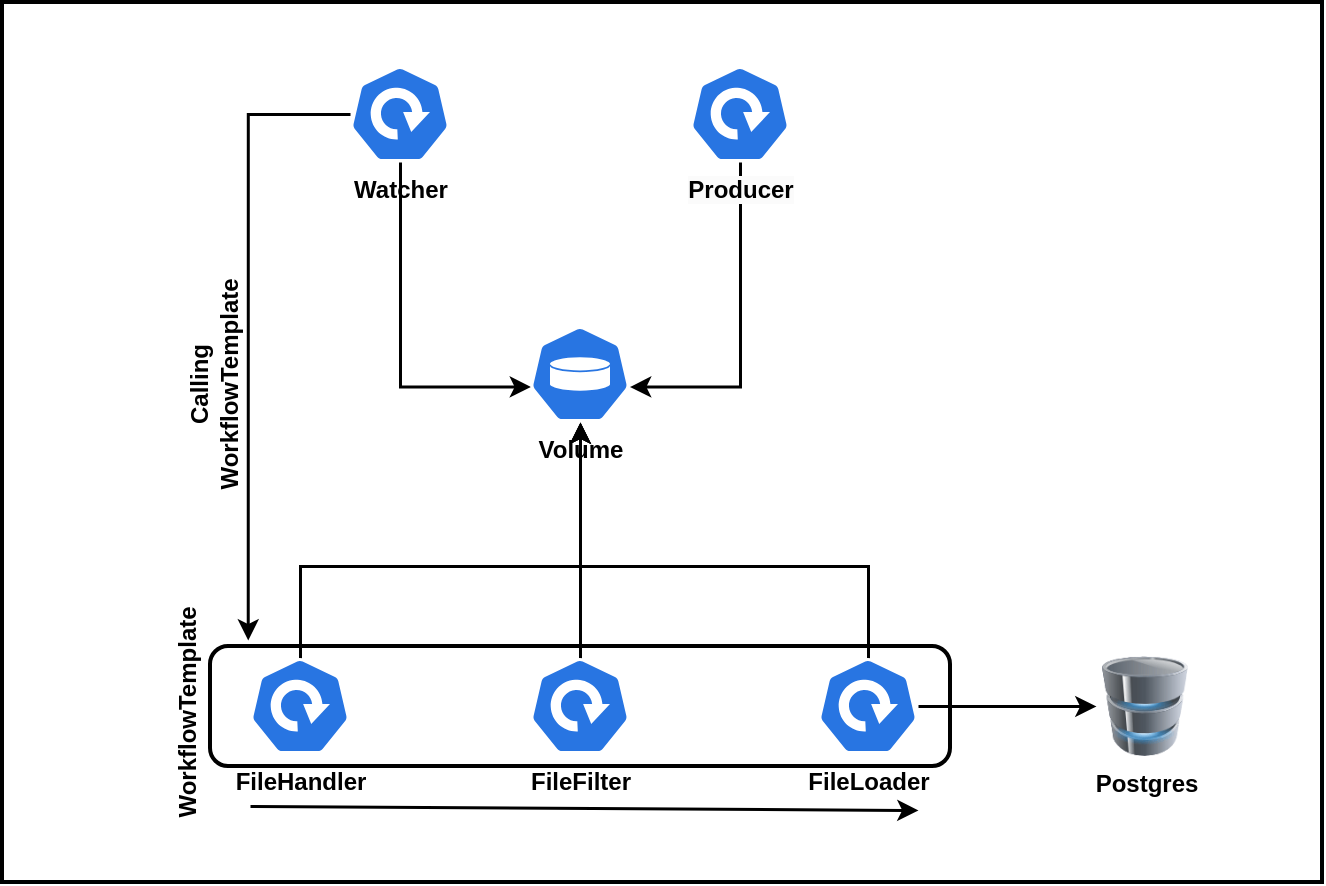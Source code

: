 <mxfile version="20.7.4" type="device"><diagram id="erA5z5Qy8g1M1Cbpg5ol" name="Page-1"><mxGraphModel dx="1845" dy="1329" grid="1" gridSize="10" guides="1" tooltips="1" connect="1" arrows="1" fold="1" page="1" pageScale="1" pageWidth="827" pageHeight="1169" math="0" shadow="0"><root><mxCell id="0"/><mxCell id="1" parent="0"/><mxCell id="UXNcPwsICG15KdRZEL2E-26" value="" style="rounded=0;whiteSpace=wrap;html=1;strokeWidth=2;fontStyle=1" vertex="1" parent="1"><mxGeometry x="-124" y="88" width="660" height="440" as="geometry"/></mxCell><mxCell id="UXNcPwsICG15KdRZEL2E-27" value="" style="rounded=1;whiteSpace=wrap;html=1;strokeWidth=2;fontStyle=1" vertex="1" parent="1"><mxGeometry x="-20" y="410" width="370" height="60" as="geometry"/></mxCell><mxCell id="UXNcPwsICG15KdRZEL2E-4" style="edgeStyle=orthogonalEdgeStyle;rounded=0;orthogonalLoop=1;jettySize=auto;html=1;entryX=0.005;entryY=0.63;entryDx=0;entryDy=0;entryPerimeter=0;strokeWidth=1.5;fontStyle=1" edge="1" parent="1" source="UXNcPwsICG15KdRZEL2E-1" target="UXNcPwsICG15KdRZEL2E-2"><mxGeometry relative="1" as="geometry"><Array as="points"><mxPoint x="75" y="280"/></Array></mxGeometry></mxCell><mxCell id="UXNcPwsICG15KdRZEL2E-32" style="edgeStyle=orthogonalEdgeStyle;rounded=0;orthogonalLoop=1;jettySize=auto;html=1;entryX=0.051;entryY=-0.05;entryDx=0;entryDy=0;entryPerimeter=0;strokeWidth=1.5;" edge="1" parent="1" source="UXNcPwsICG15KdRZEL2E-1" target="UXNcPwsICG15KdRZEL2E-27"><mxGeometry relative="1" as="geometry"><Array as="points"><mxPoint x="-1" y="144"/></Array></mxGeometry></mxCell><mxCell id="UXNcPwsICG15KdRZEL2E-1" value="Watcher" style="sketch=0;html=1;dashed=0;whitespace=wrap;fillColor=#2875E2;strokeColor=#ffffff;points=[[0.005,0.63,0],[0.1,0.2,0],[0.9,0.2,0],[0.5,0,0],[0.995,0.63,0],[0.72,0.99,0],[0.5,1,0],[0.28,0.99,0]];verticalLabelPosition=bottom;align=center;verticalAlign=top;shape=mxgraph.kubernetes.icon;prIcon=deploy;fontStyle=1" vertex="1" parent="1"><mxGeometry x="50" y="120" width="50" height="48" as="geometry"/></mxCell><mxCell id="UXNcPwsICG15KdRZEL2E-2" value="&lt;span&gt;Volume&lt;br&gt;&lt;/span&gt;" style="sketch=0;html=1;dashed=0;whitespace=wrap;fillColor=#2875E2;strokeColor=#ffffff;points=[[0.005,0.63,0],[0.1,0.2,0],[0.9,0.2,0],[0.5,0,0],[0.995,0.63,0],[0.72,0.99,0],[0.5,1,0],[0.28,0.99,0]];verticalLabelPosition=bottom;align=center;verticalAlign=top;shape=mxgraph.kubernetes.icon;prIcon=vol;fontStyle=1" vertex="1" parent="1"><mxGeometry x="140" y="250" width="50" height="48" as="geometry"/></mxCell><mxCell id="UXNcPwsICG15KdRZEL2E-35" style="edgeStyle=orthogonalEdgeStyle;rounded=0;orthogonalLoop=1;jettySize=auto;html=1;entryX=0.995;entryY=0.63;entryDx=0;entryDy=0;entryPerimeter=0;strokeWidth=1.5;" edge="1" parent="1" source="UXNcPwsICG15KdRZEL2E-3" target="UXNcPwsICG15KdRZEL2E-2"><mxGeometry relative="1" as="geometry"><Array as="points"><mxPoint x="245" y="280"/></Array></mxGeometry></mxCell><mxCell id="UXNcPwsICG15KdRZEL2E-3" value="&lt;meta charset=&quot;utf-8&quot;&gt;&lt;span style=&quot;color: rgb(0, 0, 0); font-family: Helvetica; font-size: 12px; font-style: normal; font-variant-ligatures: normal; font-variant-caps: normal; font-weight: 700; letter-spacing: normal; orphans: 2; text-align: center; text-indent: 0px; text-transform: none; widows: 2; word-spacing: 0px; -webkit-text-stroke-width: 0px; background-color: rgb(251, 251, 251); text-decoration-thickness: initial; text-decoration-style: initial; text-decoration-color: initial; float: none; display: inline !important;&quot;&gt;Producer&lt;/span&gt;" style="sketch=0;html=1;dashed=0;whitespace=wrap;fillColor=#2875E2;strokeColor=#ffffff;points=[[0.005,0.63,0],[0.1,0.2,0],[0.9,0.2,0],[0.5,0,0],[0.995,0.63,0],[0.72,0.99,0],[0.5,1,0],[0.28,0.99,0]];verticalLabelPosition=bottom;align=center;verticalAlign=top;shape=mxgraph.kubernetes.icon;prIcon=deploy;fontStyle=1" vertex="1" parent="1"><mxGeometry x="220" y="120" width="50" height="48" as="geometry"/></mxCell><mxCell id="UXNcPwsICG15KdRZEL2E-19" style="edgeStyle=orthogonalEdgeStyle;rounded=0;orthogonalLoop=1;jettySize=auto;html=1;entryX=0.5;entryY=1;entryDx=0;entryDy=0;entryPerimeter=0;strokeWidth=1.5;fontStyle=1" edge="1" parent="1" source="UXNcPwsICG15KdRZEL2E-6" target="UXNcPwsICG15KdRZEL2E-2"><mxGeometry relative="1" as="geometry"><Array as="points"><mxPoint x="25" y="370"/><mxPoint x="165" y="370"/></Array></mxGeometry></mxCell><mxCell id="UXNcPwsICG15KdRZEL2E-6" value="&lt;span&gt;FileHandler&lt;br&gt;&lt;/span&gt;" style="sketch=0;html=1;dashed=0;whitespace=wrap;fillColor=#2875E2;strokeColor=#ffffff;points=[[0.005,0.63,0],[0.1,0.2,0],[0.9,0.2,0],[0.5,0,0],[0.995,0.63,0],[0.72,0.99,0],[0.5,1,0],[0.28,0.99,0]];verticalLabelPosition=bottom;align=center;verticalAlign=top;shape=mxgraph.kubernetes.icon;prIcon=deploy;fontStyle=1" vertex="1" parent="1"><mxGeometry y="416" width="50" height="48" as="geometry"/></mxCell><mxCell id="UXNcPwsICG15KdRZEL2E-23" style="edgeStyle=orthogonalEdgeStyle;rounded=0;orthogonalLoop=1;jettySize=auto;html=1;entryX=0.5;entryY=1;entryDx=0;entryDy=0;entryPerimeter=0;strokeWidth=1.5;fontStyle=1" edge="1" parent="1" source="UXNcPwsICG15KdRZEL2E-7" target="UXNcPwsICG15KdRZEL2E-2"><mxGeometry relative="1" as="geometry"/></mxCell><mxCell id="UXNcPwsICG15KdRZEL2E-7" value="&lt;span&gt;FileFilter&lt;/span&gt;" style="sketch=0;html=1;dashed=0;whitespace=wrap;fillColor=#2875E2;strokeColor=#ffffff;points=[[0.005,0.63,0],[0.1,0.2,0],[0.9,0.2,0],[0.5,0,0],[0.995,0.63,0],[0.72,0.99,0],[0.5,1,0],[0.28,0.99,0]];verticalLabelPosition=bottom;align=center;verticalAlign=top;shape=mxgraph.kubernetes.icon;prIcon=deploy;fontStyle=1" vertex="1" parent="1"><mxGeometry x="140" y="416" width="50" height="48" as="geometry"/></mxCell><mxCell id="UXNcPwsICG15KdRZEL2E-14" style="edgeStyle=orthogonalEdgeStyle;rounded=0;orthogonalLoop=1;jettySize=auto;html=1;strokeWidth=1.5;fontStyle=1" edge="1" parent="1" source="UXNcPwsICG15KdRZEL2E-8" target="UXNcPwsICG15KdRZEL2E-9"><mxGeometry relative="1" as="geometry"/></mxCell><mxCell id="UXNcPwsICG15KdRZEL2E-24" style="edgeStyle=orthogonalEdgeStyle;rounded=0;orthogonalLoop=1;jettySize=auto;html=1;entryX=0.5;entryY=1;entryDx=0;entryDy=0;entryPerimeter=0;strokeWidth=1.5;fontStyle=1" edge="1" parent="1" source="UXNcPwsICG15KdRZEL2E-8" target="UXNcPwsICG15KdRZEL2E-2"><mxGeometry relative="1" as="geometry"><Array as="points"><mxPoint x="309" y="370"/><mxPoint x="165" y="370"/></Array></mxGeometry></mxCell><mxCell id="UXNcPwsICG15KdRZEL2E-8" value="&lt;span&gt;FileLoader&lt;/span&gt;" style="sketch=0;html=1;dashed=0;whitespace=wrap;fillColor=#2875E2;strokeColor=#ffffff;points=[[0.005,0.63,0],[0.1,0.2,0],[0.9,0.2,0],[0.5,0,0],[0.995,0.63,0],[0.72,0.99,0],[0.5,1,0],[0.28,0.99,0]];verticalLabelPosition=bottom;align=center;verticalAlign=top;shape=mxgraph.kubernetes.icon;prIcon=deploy;fontStyle=1" vertex="1" parent="1"><mxGeometry x="284" y="416" width="50" height="48" as="geometry"/></mxCell><mxCell id="UXNcPwsICG15KdRZEL2E-9" value="&lt;span&gt;Postgres&lt;/span&gt;" style="image;html=1;image=img/lib/clip_art/computers/Database_128x128.png;fontStyle=1" vertex="1" parent="1"><mxGeometry x="423" y="415" width="49" height="50" as="geometry"/></mxCell><mxCell id="UXNcPwsICG15KdRZEL2E-25" value="" style="endArrow=classic;html=1;rounded=0;strokeWidth=1.5;fontStyle=1" edge="1" parent="1"><mxGeometry width="50" height="50" relative="1" as="geometry"><mxPoint y="490" as="sourcePoint"/><mxPoint x="334" y="492" as="targetPoint"/></mxGeometry></mxCell><mxCell id="UXNcPwsICG15KdRZEL2E-28" value="WorkflowTemplate" style="text;html=1;strokeColor=none;fillColor=none;align=center;verticalAlign=middle;whiteSpace=wrap;rounded=0;strokeWidth=2;fontStyle=1;rotation=-90;" vertex="1" parent="1"><mxGeometry x="-61" y="428" width="60" height="30" as="geometry"/></mxCell><mxCell id="UXNcPwsICG15KdRZEL2E-33" value="Calling WorkflowTemplate" style="text;html=1;strokeColor=none;fillColor=none;align=center;verticalAlign=middle;whiteSpace=wrap;rounded=0;strokeWidth=2;fontStyle=1;rotation=-90;" vertex="1" parent="1"><mxGeometry x="-48" y="264" width="60" height="30" as="geometry"/></mxCell></root></mxGraphModel></diagram></mxfile>